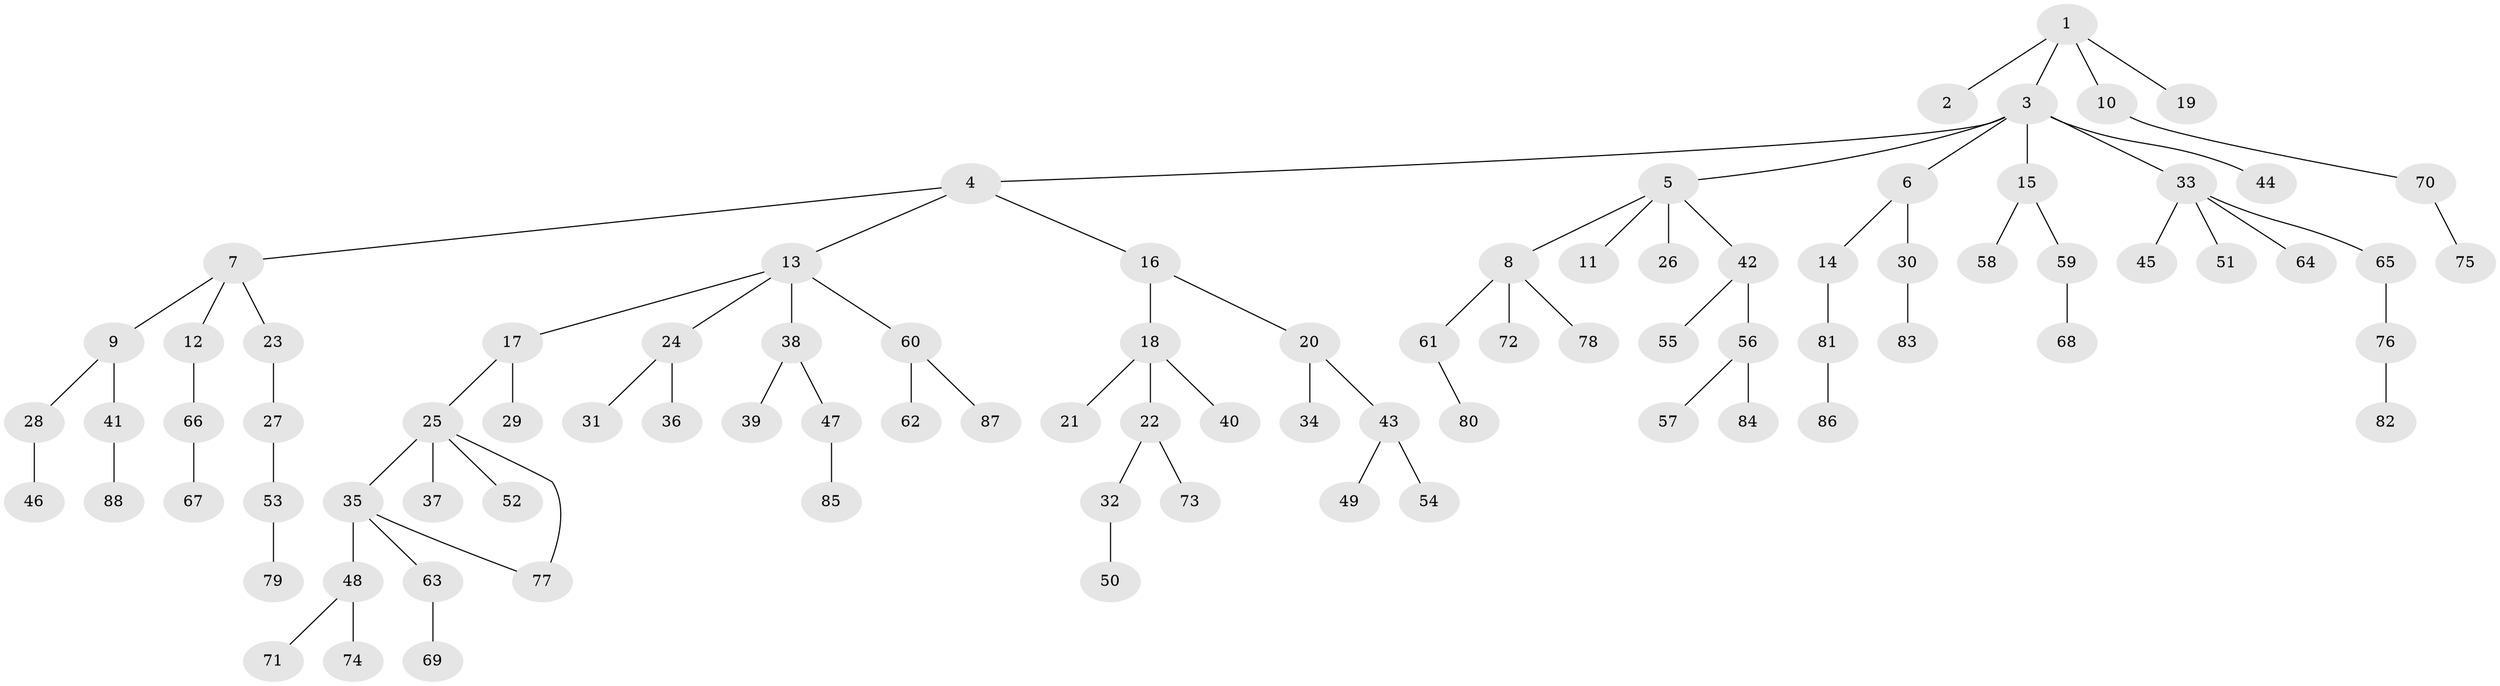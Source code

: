 // coarse degree distribution, {4: 0.05172413793103448, 1: 0.5689655172413793, 8: 0.017241379310344827, 5: 0.05172413793103448, 3: 0.10344827586206896, 2: 0.1896551724137931, 6: 0.017241379310344827}
// Generated by graph-tools (version 1.1) at 2025/41/03/06/25 10:41:27]
// undirected, 88 vertices, 88 edges
graph export_dot {
graph [start="1"]
  node [color=gray90,style=filled];
  1;
  2;
  3;
  4;
  5;
  6;
  7;
  8;
  9;
  10;
  11;
  12;
  13;
  14;
  15;
  16;
  17;
  18;
  19;
  20;
  21;
  22;
  23;
  24;
  25;
  26;
  27;
  28;
  29;
  30;
  31;
  32;
  33;
  34;
  35;
  36;
  37;
  38;
  39;
  40;
  41;
  42;
  43;
  44;
  45;
  46;
  47;
  48;
  49;
  50;
  51;
  52;
  53;
  54;
  55;
  56;
  57;
  58;
  59;
  60;
  61;
  62;
  63;
  64;
  65;
  66;
  67;
  68;
  69;
  70;
  71;
  72;
  73;
  74;
  75;
  76;
  77;
  78;
  79;
  80;
  81;
  82;
  83;
  84;
  85;
  86;
  87;
  88;
  1 -- 2;
  1 -- 3;
  1 -- 10;
  1 -- 19;
  3 -- 4;
  3 -- 5;
  3 -- 6;
  3 -- 15;
  3 -- 33;
  3 -- 44;
  4 -- 7;
  4 -- 13;
  4 -- 16;
  5 -- 8;
  5 -- 11;
  5 -- 26;
  5 -- 42;
  6 -- 14;
  6 -- 30;
  7 -- 9;
  7 -- 12;
  7 -- 23;
  8 -- 61;
  8 -- 72;
  8 -- 78;
  9 -- 28;
  9 -- 41;
  10 -- 70;
  12 -- 66;
  13 -- 17;
  13 -- 24;
  13 -- 38;
  13 -- 60;
  14 -- 81;
  15 -- 58;
  15 -- 59;
  16 -- 18;
  16 -- 20;
  17 -- 25;
  17 -- 29;
  18 -- 21;
  18 -- 22;
  18 -- 40;
  20 -- 34;
  20 -- 43;
  22 -- 32;
  22 -- 73;
  23 -- 27;
  24 -- 31;
  24 -- 36;
  25 -- 35;
  25 -- 37;
  25 -- 52;
  25 -- 77;
  27 -- 53;
  28 -- 46;
  30 -- 83;
  32 -- 50;
  33 -- 45;
  33 -- 51;
  33 -- 64;
  33 -- 65;
  35 -- 48;
  35 -- 63;
  35 -- 77;
  38 -- 39;
  38 -- 47;
  41 -- 88;
  42 -- 55;
  42 -- 56;
  43 -- 49;
  43 -- 54;
  47 -- 85;
  48 -- 71;
  48 -- 74;
  53 -- 79;
  56 -- 57;
  56 -- 84;
  59 -- 68;
  60 -- 62;
  60 -- 87;
  61 -- 80;
  63 -- 69;
  65 -- 76;
  66 -- 67;
  70 -- 75;
  76 -- 82;
  81 -- 86;
}
